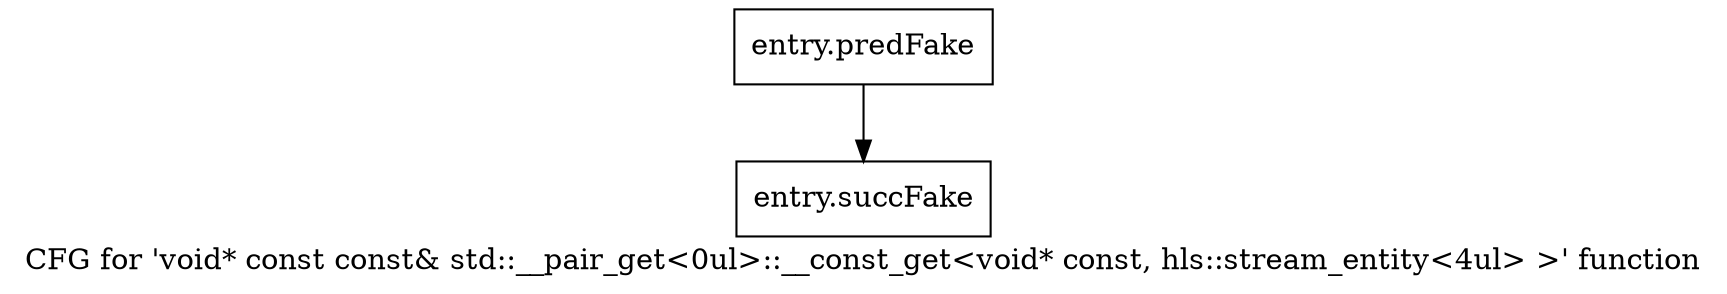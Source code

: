 digraph "CFG for 'void* const const& std::__pair_get\<0ul\>::__const_get\<void* const, hls::stream_entity\<4ul\> \>' function" {
	label="CFG for 'void* const const& std::__pair_get\<0ul\>::__const_get\<void* const, hls::stream_entity\<4ul\> \>' function";

	Node0x42de7e0 [shape=record,filename="",linenumber="",label="{entry.predFake}"];
	Node0x42de7e0 -> Node0x44093c0[ callList="" memoryops="" filename="/tools/Xilinx/Vitis_HLS/2022.1/tps/lnx64/gcc-8.3.0/lib/gcc/x86_64-pc-linux-gnu/8.3.0/../../../../include/c++/8.3.0/utility" execusionnum="5"];
	Node0x44093c0 [shape=record,filename="/tools/Xilinx/Vitis_HLS/2022.1/tps/lnx64/gcc-8.3.0/lib/gcc/x86_64-pc-linux-gnu/8.3.0/../../../../include/c++/8.3.0/utility",linenumber="182",label="{entry.succFake}"];
}
